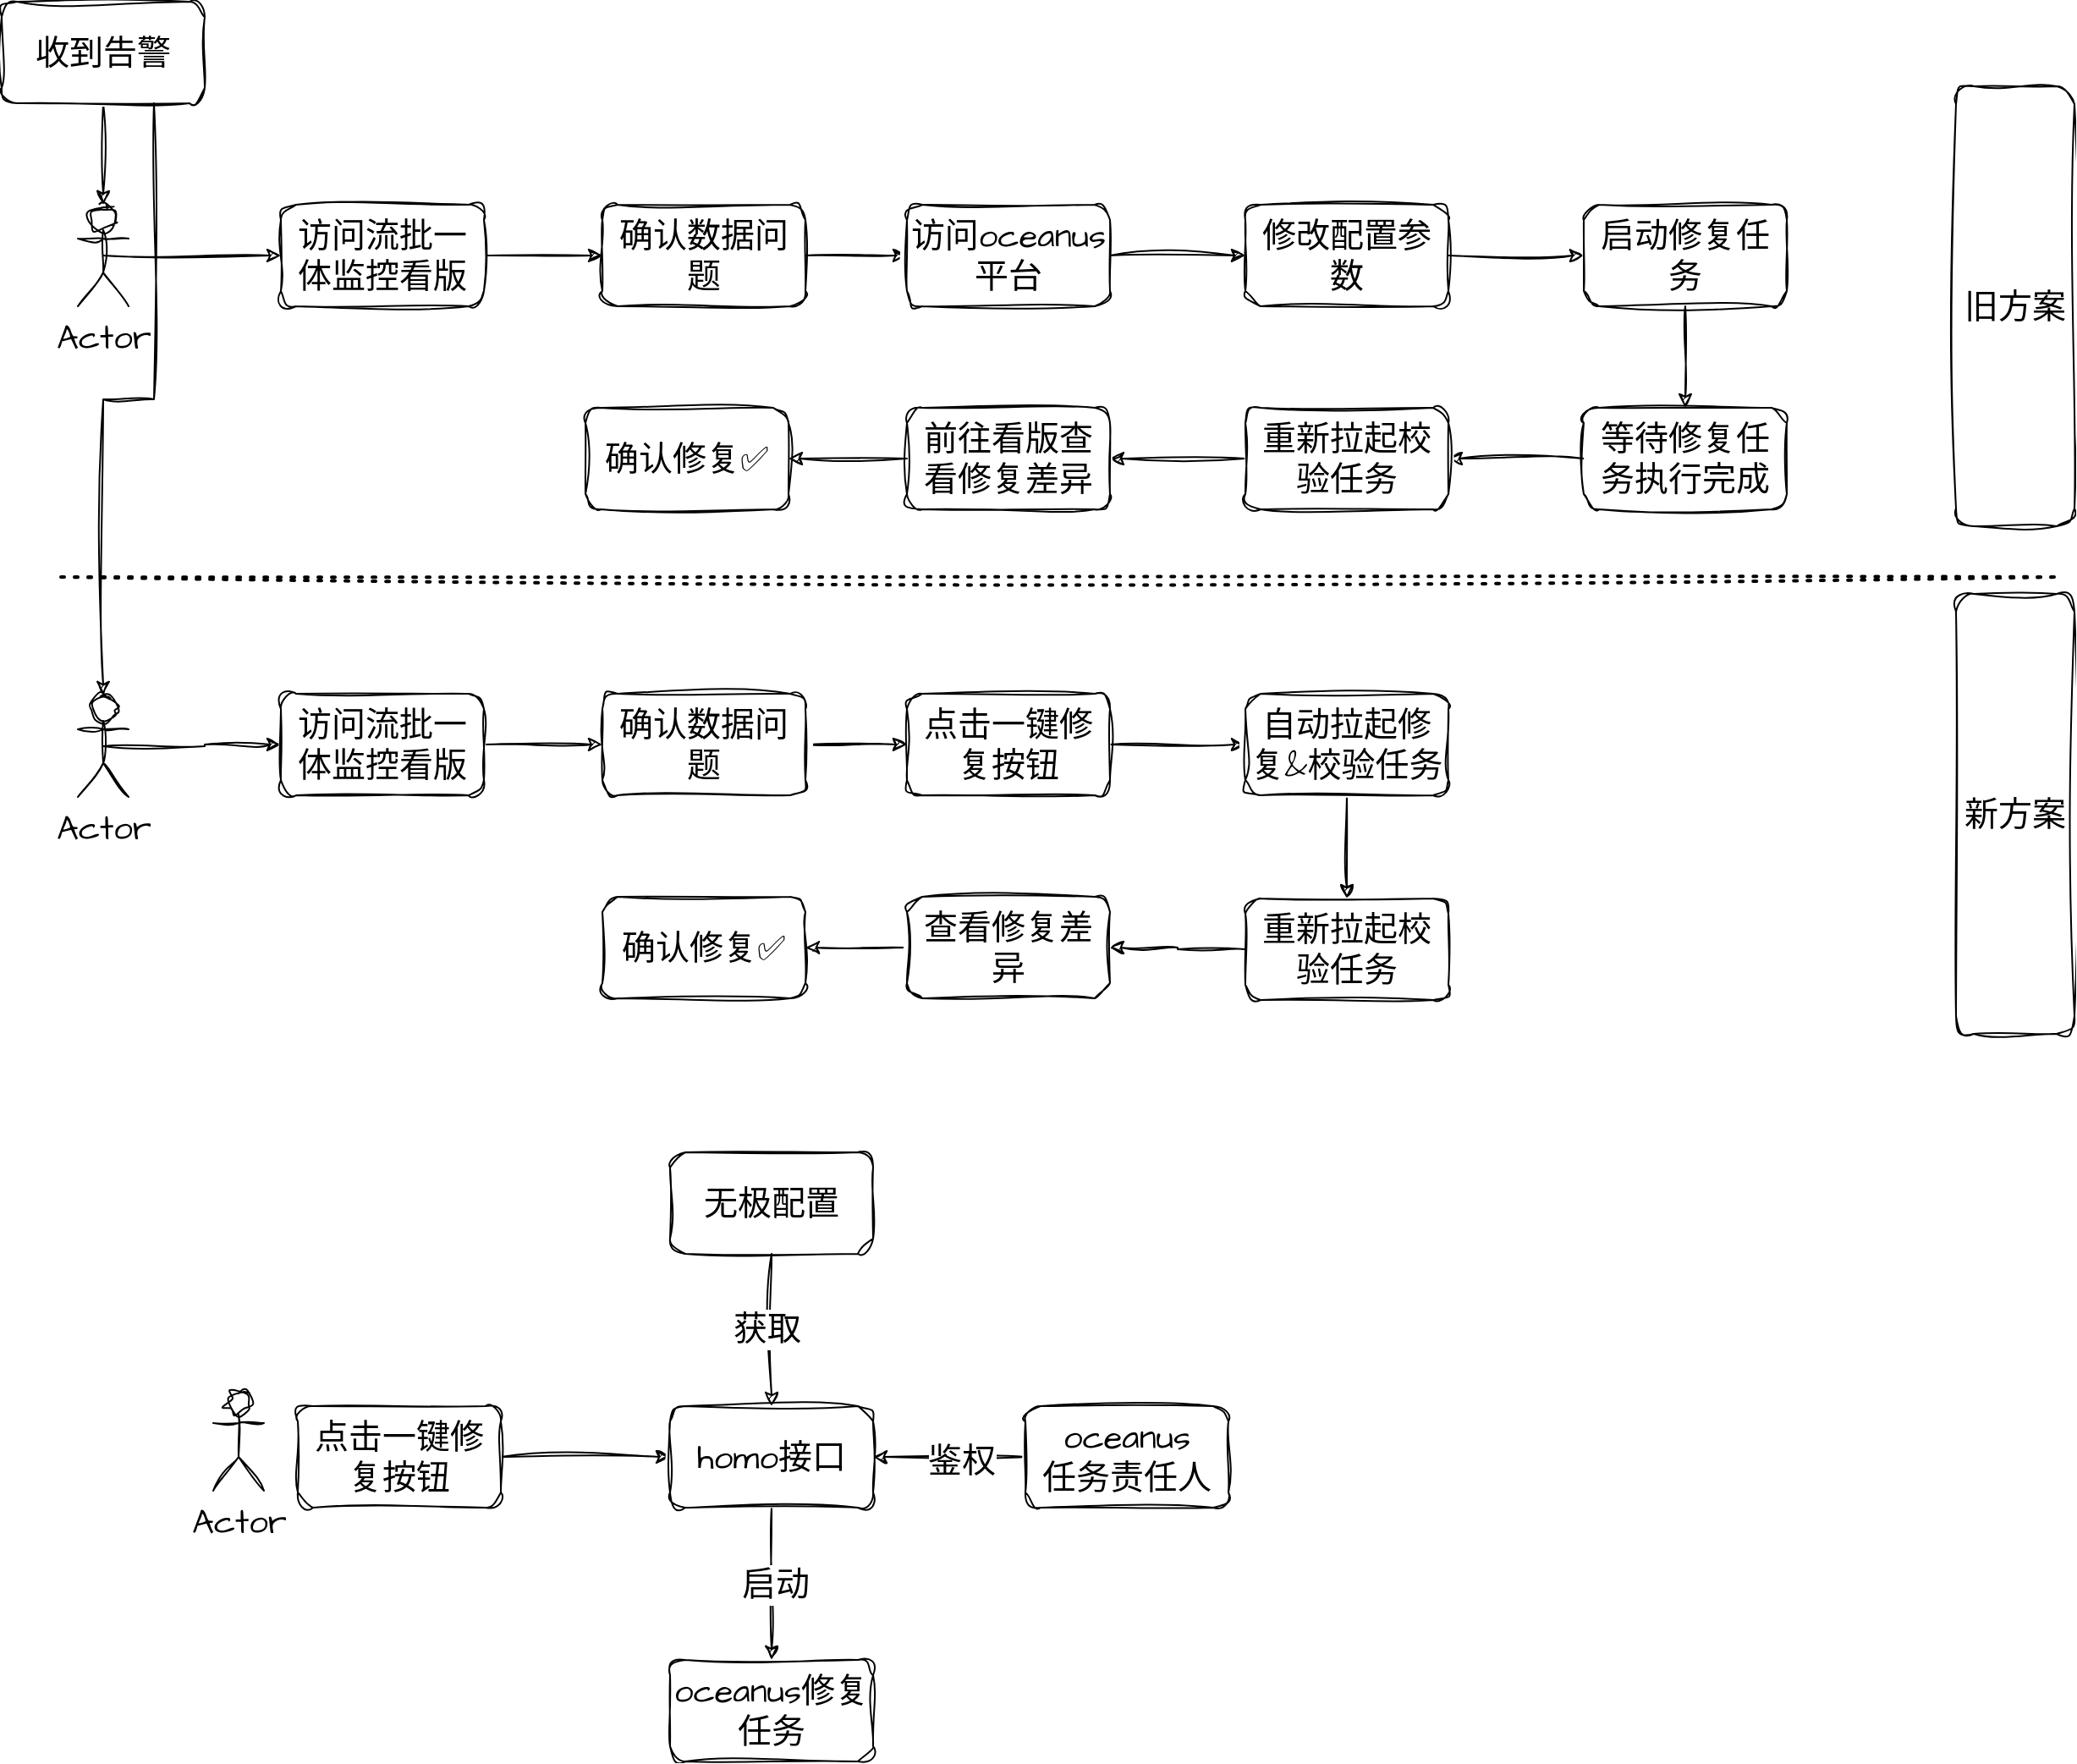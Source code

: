 <mxfile version="22.1.0" type="github">
  <diagram name="第 1 页" id="TQEL2tQDjQeKKQsluZ9l">
    <mxGraphModel dx="1754" dy="956" grid="1" gridSize="10" guides="1" tooltips="1" connect="1" arrows="1" fold="1" page="1" pageScale="1" pageWidth="827" pageHeight="1169" math="0" shadow="0">
      <root>
        <mxCell id="0" />
        <mxCell id="1" parent="0" />
        <mxCell id="3MJ8_XQxyOGIcYYKC2xZ-53" style="edgeStyle=orthogonalEdgeStyle;rounded=0;sketch=1;hachureGap=4;jiggle=2;curveFitting=1;orthogonalLoop=1;jettySize=auto;html=1;exitX=0.5;exitY=0.5;exitDx=0;exitDy=0;exitPerimeter=0;fontFamily=Architects Daughter;fontSource=https%3A%2F%2Ffonts.googleapis.com%2Fcss%3Ffamily%3DArchitects%2BDaughter;fontSize=16;" parent="1" source="3MJ8_XQxyOGIcYYKC2xZ-1" target="3MJ8_XQxyOGIcYYKC2xZ-5" edge="1">
          <mxGeometry relative="1" as="geometry" />
        </mxCell>
        <mxCell id="3MJ8_XQxyOGIcYYKC2xZ-1" value="Actor" style="shape=umlActor;verticalLabelPosition=bottom;verticalAlign=top;html=1;outlineConnect=0;sketch=1;hachureGap=4;jiggle=2;curveFitting=1;fontFamily=Architects Daughter;fontSource=https%3A%2F%2Ffonts.googleapis.com%2Fcss%3Ffamily%3DArchitects%2BDaughter;fontSize=20;" parent="1" vertex="1">
          <mxGeometry x="80" y="220" width="30" height="60" as="geometry" />
        </mxCell>
        <mxCell id="3MJ8_XQxyOGIcYYKC2xZ-9" value="" style="edgeStyle=orthogonalEdgeStyle;rounded=0;sketch=1;hachureGap=4;jiggle=2;curveFitting=1;orthogonalLoop=1;jettySize=auto;html=1;fontFamily=Architects Daughter;fontSource=https%3A%2F%2Ffonts.googleapis.com%2Fcss%3Ffamily%3DArchitects%2BDaughter;fontSize=16;" parent="1" source="3MJ8_XQxyOGIcYYKC2xZ-2" target="3MJ8_XQxyOGIcYYKC2xZ-1" edge="1">
          <mxGeometry relative="1" as="geometry" />
        </mxCell>
        <mxCell id="3MJ8_XQxyOGIcYYKC2xZ-2" value="收到告警" style="rounded=1;whiteSpace=wrap;html=1;sketch=1;hachureGap=4;jiggle=2;curveFitting=1;fontFamily=Architects Daughter;fontSource=https%3A%2F%2Ffonts.googleapis.com%2Fcss%3Ffamily%3DArchitects%2BDaughter;fontSize=20;" parent="1" vertex="1">
          <mxGeometry x="35" y="100" width="120" height="60" as="geometry" />
        </mxCell>
        <mxCell id="3MJ8_XQxyOGIcYYKC2xZ-10" value="" style="edgeStyle=orthogonalEdgeStyle;rounded=0;sketch=1;hachureGap=4;jiggle=2;curveFitting=1;orthogonalLoop=1;jettySize=auto;html=1;fontFamily=Architects Daughter;fontSource=https%3A%2F%2Ffonts.googleapis.com%2Fcss%3Ffamily%3DArchitects%2BDaughter;fontSize=16;" parent="1" source="3MJ8_XQxyOGIcYYKC2xZ-5" target="3MJ8_XQxyOGIcYYKC2xZ-6" edge="1">
          <mxGeometry relative="1" as="geometry" />
        </mxCell>
        <mxCell id="3MJ8_XQxyOGIcYYKC2xZ-5" value="访问流批一体监控看版" style="rounded=1;whiteSpace=wrap;html=1;sketch=1;hachureGap=4;jiggle=2;curveFitting=1;fontFamily=Architects Daughter;fontSource=https%3A%2F%2Ffonts.googleapis.com%2Fcss%3Ffamily%3DArchitects%2BDaughter;fontSize=20;" parent="1" vertex="1">
          <mxGeometry x="200" y="220" width="120" height="60" as="geometry" />
        </mxCell>
        <mxCell id="3MJ8_XQxyOGIcYYKC2xZ-11" value="" style="edgeStyle=orthogonalEdgeStyle;rounded=0;sketch=1;hachureGap=4;jiggle=2;curveFitting=1;orthogonalLoop=1;jettySize=auto;html=1;fontFamily=Architects Daughter;fontSource=https%3A%2F%2Ffonts.googleapis.com%2Fcss%3Ffamily%3DArchitects%2BDaughter;fontSize=16;" parent="1" source="3MJ8_XQxyOGIcYYKC2xZ-6" target="3MJ8_XQxyOGIcYYKC2xZ-7" edge="1">
          <mxGeometry relative="1" as="geometry" />
        </mxCell>
        <mxCell id="3MJ8_XQxyOGIcYYKC2xZ-6" value="确认数据问题" style="rounded=1;whiteSpace=wrap;html=1;sketch=1;hachureGap=4;jiggle=2;curveFitting=1;fontFamily=Architects Daughter;fontSource=https%3A%2F%2Ffonts.googleapis.com%2Fcss%3Ffamily%3DArchitects%2BDaughter;fontSize=20;" parent="1" vertex="1">
          <mxGeometry x="390" y="220" width="120" height="60" as="geometry" />
        </mxCell>
        <mxCell id="3MJ8_XQxyOGIcYYKC2xZ-12" value="" style="edgeStyle=orthogonalEdgeStyle;rounded=0;sketch=1;hachureGap=4;jiggle=2;curveFitting=1;orthogonalLoop=1;jettySize=auto;html=1;fontFamily=Architects Daughter;fontSource=https%3A%2F%2Ffonts.googleapis.com%2Fcss%3Ffamily%3DArchitects%2BDaughter;fontSize=16;" parent="1" source="3MJ8_XQxyOGIcYYKC2xZ-7" target="3MJ8_XQxyOGIcYYKC2xZ-8" edge="1">
          <mxGeometry relative="1" as="geometry" />
        </mxCell>
        <mxCell id="3MJ8_XQxyOGIcYYKC2xZ-7" value="访问oceanus平台" style="rounded=1;whiteSpace=wrap;html=1;sketch=1;hachureGap=4;jiggle=2;curveFitting=1;fontFamily=Architects Daughter;fontSource=https%3A%2F%2Ffonts.googleapis.com%2Fcss%3Ffamily%3DArchitects%2BDaughter;fontSize=20;" parent="1" vertex="1">
          <mxGeometry x="570" y="220" width="120" height="60" as="geometry" />
        </mxCell>
        <mxCell id="3MJ8_XQxyOGIcYYKC2xZ-14" value="" style="edgeStyle=orthogonalEdgeStyle;rounded=0;sketch=1;hachureGap=4;jiggle=2;curveFitting=1;orthogonalLoop=1;jettySize=auto;html=1;fontFamily=Architects Daughter;fontSource=https%3A%2F%2Ffonts.googleapis.com%2Fcss%3Ffamily%3DArchitects%2BDaughter;fontSize=16;" parent="1" source="3MJ8_XQxyOGIcYYKC2xZ-8" target="3MJ8_XQxyOGIcYYKC2xZ-13" edge="1">
          <mxGeometry relative="1" as="geometry" />
        </mxCell>
        <mxCell id="3MJ8_XQxyOGIcYYKC2xZ-8" value="修改配置参数" style="rounded=1;whiteSpace=wrap;html=1;sketch=1;hachureGap=4;jiggle=2;curveFitting=1;fontFamily=Architects Daughter;fontSource=https%3A%2F%2Ffonts.googleapis.com%2Fcss%3Ffamily%3DArchitects%2BDaughter;fontSize=20;" parent="1" vertex="1">
          <mxGeometry x="770" y="220" width="120" height="60" as="geometry" />
        </mxCell>
        <mxCell id="3MJ8_XQxyOGIcYYKC2xZ-16" value="" style="edgeStyle=orthogonalEdgeStyle;rounded=0;sketch=1;hachureGap=4;jiggle=2;curveFitting=1;orthogonalLoop=1;jettySize=auto;html=1;fontFamily=Architects Daughter;fontSource=https%3A%2F%2Ffonts.googleapis.com%2Fcss%3Ffamily%3DArchitects%2BDaughter;fontSize=16;" parent="1" source="3MJ8_XQxyOGIcYYKC2xZ-13" target="3MJ8_XQxyOGIcYYKC2xZ-15" edge="1">
          <mxGeometry relative="1" as="geometry" />
        </mxCell>
        <mxCell id="3MJ8_XQxyOGIcYYKC2xZ-13" value="启动修复任务" style="rounded=1;whiteSpace=wrap;html=1;sketch=1;hachureGap=4;jiggle=2;curveFitting=1;fontFamily=Architects Daughter;fontSource=https%3A%2F%2Ffonts.googleapis.com%2Fcss%3Ffamily%3DArchitects%2BDaughter;fontSize=20;" parent="1" vertex="1">
          <mxGeometry x="970" y="220" width="120" height="60" as="geometry" />
        </mxCell>
        <mxCell id="3MJ8_XQxyOGIcYYKC2xZ-25" value="" style="edgeStyle=orthogonalEdgeStyle;rounded=0;sketch=1;hachureGap=4;jiggle=2;curveFitting=1;orthogonalLoop=1;jettySize=auto;html=1;fontFamily=Architects Daughter;fontSource=https%3A%2F%2Ffonts.googleapis.com%2Fcss%3Ffamily%3DArchitects%2BDaughter;fontSize=16;" parent="1" source="3MJ8_XQxyOGIcYYKC2xZ-15" target="3MJ8_XQxyOGIcYYKC2xZ-23" edge="1">
          <mxGeometry relative="1" as="geometry" />
        </mxCell>
        <mxCell id="3MJ8_XQxyOGIcYYKC2xZ-15" value="等待修复任务执行完成" style="rounded=1;whiteSpace=wrap;html=1;sketch=1;hachureGap=4;jiggle=2;curveFitting=1;fontFamily=Architects Daughter;fontSource=https%3A%2F%2Ffonts.googleapis.com%2Fcss%3Ffamily%3DArchitects%2BDaughter;fontSize=20;" parent="1" vertex="1">
          <mxGeometry x="970" y="340" width="120" height="60" as="geometry" />
        </mxCell>
        <mxCell id="3MJ8_XQxyOGIcYYKC2xZ-17" value="确认修复✅" style="rounded=1;whiteSpace=wrap;html=1;sketch=1;hachureGap=4;jiggle=2;curveFitting=1;fontFamily=Architects Daughter;fontSource=https%3A%2F%2Ffonts.googleapis.com%2Fcss%3Ffamily%3DArchitects%2BDaughter;fontSize=20;" parent="1" vertex="1">
          <mxGeometry x="380" y="340" width="120" height="60" as="geometry" />
        </mxCell>
        <mxCell id="3MJ8_XQxyOGIcYYKC2xZ-55" style="edgeStyle=orthogonalEdgeStyle;rounded=0;sketch=1;hachureGap=4;jiggle=2;curveFitting=1;orthogonalLoop=1;jettySize=auto;html=1;exitX=0.5;exitY=0.5;exitDx=0;exitDy=0;exitPerimeter=0;entryX=0;entryY=0.5;entryDx=0;entryDy=0;fontFamily=Architects Daughter;fontSource=https%3A%2F%2Ffonts.googleapis.com%2Fcss%3Ffamily%3DArchitects%2BDaughter;fontSize=16;" parent="1" source="3MJ8_XQxyOGIcYYKC2xZ-21" target="3MJ8_XQxyOGIcYYKC2xZ-36" edge="1">
          <mxGeometry relative="1" as="geometry" />
        </mxCell>
        <mxCell id="3MJ8_XQxyOGIcYYKC2xZ-21" value="Actor" style="shape=umlActor;verticalLabelPosition=bottom;verticalAlign=top;html=1;outlineConnect=0;sketch=1;hachureGap=4;jiggle=2;curveFitting=1;fontFamily=Architects Daughter;fontSource=https%3A%2F%2Ffonts.googleapis.com%2Fcss%3Ffamily%3DArchitects%2BDaughter;fontSize=20;" parent="1" vertex="1">
          <mxGeometry x="80" y="510" width="30" height="60" as="geometry" />
        </mxCell>
        <mxCell id="3MJ8_XQxyOGIcYYKC2xZ-26" value="" style="edgeStyle=orthogonalEdgeStyle;rounded=0;sketch=1;hachureGap=4;jiggle=2;curveFitting=1;orthogonalLoop=1;jettySize=auto;html=1;fontFamily=Architects Daughter;fontSource=https%3A%2F%2Ffonts.googleapis.com%2Fcss%3Ffamily%3DArchitects%2BDaughter;fontSize=16;" parent="1" source="3MJ8_XQxyOGIcYYKC2xZ-23" target="3MJ8_XQxyOGIcYYKC2xZ-24" edge="1">
          <mxGeometry relative="1" as="geometry" />
        </mxCell>
        <mxCell id="3MJ8_XQxyOGIcYYKC2xZ-23" value="重新拉起校验任务" style="rounded=1;whiteSpace=wrap;html=1;sketch=1;hachureGap=4;jiggle=2;curveFitting=1;fontFamily=Architects Daughter;fontSource=https%3A%2F%2Ffonts.googleapis.com%2Fcss%3Ffamily%3DArchitects%2BDaughter;fontSize=20;" parent="1" vertex="1">
          <mxGeometry x="770" y="340" width="120" height="60" as="geometry" />
        </mxCell>
        <mxCell id="3MJ8_XQxyOGIcYYKC2xZ-27" value="" style="edgeStyle=orthogonalEdgeStyle;rounded=0;sketch=1;hachureGap=4;jiggle=2;curveFitting=1;orthogonalLoop=1;jettySize=auto;html=1;fontFamily=Architects Daughter;fontSource=https%3A%2F%2Ffonts.googleapis.com%2Fcss%3Ffamily%3DArchitects%2BDaughter;fontSize=16;" parent="1" source="3MJ8_XQxyOGIcYYKC2xZ-24" target="3MJ8_XQxyOGIcYYKC2xZ-17" edge="1">
          <mxGeometry relative="1" as="geometry" />
        </mxCell>
        <mxCell id="3MJ8_XQxyOGIcYYKC2xZ-24" value="前往看版查看修复差异" style="rounded=1;whiteSpace=wrap;html=1;sketch=1;hachureGap=4;jiggle=2;curveFitting=1;fontFamily=Architects Daughter;fontSource=https%3A%2F%2Ffonts.googleapis.com%2Fcss%3Ffamily%3DArchitects%2BDaughter;fontSize=20;" parent="1" vertex="1">
          <mxGeometry x="570" y="340" width="120" height="60" as="geometry" />
        </mxCell>
        <mxCell id="3MJ8_XQxyOGIcYYKC2xZ-34" style="edgeStyle=orthogonalEdgeStyle;rounded=0;sketch=1;hachureGap=4;jiggle=2;curveFitting=1;orthogonalLoop=1;jettySize=auto;html=1;exitX=0.75;exitY=1;exitDx=0;exitDy=0;entryX=0.5;entryY=0;entryDx=0;entryDy=0;entryPerimeter=0;fontFamily=Architects Daughter;fontSource=https%3A%2F%2Ffonts.googleapis.com%2Fcss%3Ffamily%3DArchitects%2BDaughter;fontSize=16;" parent="1" source="3MJ8_XQxyOGIcYYKC2xZ-2" target="3MJ8_XQxyOGIcYYKC2xZ-21" edge="1">
          <mxGeometry relative="1" as="geometry" />
        </mxCell>
        <mxCell id="3MJ8_XQxyOGIcYYKC2xZ-35" value="" style="edgeStyle=orthogonalEdgeStyle;rounded=0;sketch=1;hachureGap=4;jiggle=2;curveFitting=1;orthogonalLoop=1;jettySize=auto;html=1;fontFamily=Architects Daughter;fontSource=https%3A%2F%2Ffonts.googleapis.com%2Fcss%3Ffamily%3DArchitects%2BDaughter;fontSize=16;" parent="1" source="3MJ8_XQxyOGIcYYKC2xZ-36" target="3MJ8_XQxyOGIcYYKC2xZ-38" edge="1">
          <mxGeometry relative="1" as="geometry" />
        </mxCell>
        <mxCell id="3MJ8_XQxyOGIcYYKC2xZ-36" value="访问流批一体监控看版" style="rounded=1;whiteSpace=wrap;html=1;sketch=1;hachureGap=4;jiggle=2;curveFitting=1;fontFamily=Architects Daughter;fontSource=https%3A%2F%2Ffonts.googleapis.com%2Fcss%3Ffamily%3DArchitects%2BDaughter;fontSize=20;" parent="1" vertex="1">
          <mxGeometry x="200" y="509" width="120" height="60" as="geometry" />
        </mxCell>
        <mxCell id="3MJ8_XQxyOGIcYYKC2xZ-37" value="" style="edgeStyle=orthogonalEdgeStyle;rounded=0;sketch=1;hachureGap=4;jiggle=2;curveFitting=1;orthogonalLoop=1;jettySize=auto;html=1;fontFamily=Architects Daughter;fontSource=https%3A%2F%2Ffonts.googleapis.com%2Fcss%3Ffamily%3DArchitects%2BDaughter;fontSize=16;" parent="1" source="3MJ8_XQxyOGIcYYKC2xZ-38" target="3MJ8_XQxyOGIcYYKC2xZ-40" edge="1">
          <mxGeometry relative="1" as="geometry" />
        </mxCell>
        <mxCell id="3MJ8_XQxyOGIcYYKC2xZ-38" value="确认数据问题" style="rounded=1;whiteSpace=wrap;html=1;sketch=1;hachureGap=4;jiggle=2;curveFitting=1;fontFamily=Architects Daughter;fontSource=https%3A%2F%2Ffonts.googleapis.com%2Fcss%3Ffamily%3DArchitects%2BDaughter;fontSize=20;" parent="1" vertex="1">
          <mxGeometry x="390" y="509" width="120" height="60" as="geometry" />
        </mxCell>
        <mxCell id="3MJ8_XQxyOGIcYYKC2xZ-39" value="" style="edgeStyle=orthogonalEdgeStyle;rounded=0;sketch=1;hachureGap=4;jiggle=2;curveFitting=1;orthogonalLoop=1;jettySize=auto;html=1;fontFamily=Architects Daughter;fontSource=https%3A%2F%2Ffonts.googleapis.com%2Fcss%3Ffamily%3DArchitects%2BDaughter;fontSize=16;" parent="1" source="3MJ8_XQxyOGIcYYKC2xZ-40" target="3MJ8_XQxyOGIcYYKC2xZ-42" edge="1">
          <mxGeometry relative="1" as="geometry" />
        </mxCell>
        <mxCell id="3MJ8_XQxyOGIcYYKC2xZ-40" value="点击一键修复按钮" style="rounded=1;whiteSpace=wrap;html=1;sketch=1;hachureGap=4;jiggle=2;curveFitting=1;fontFamily=Architects Daughter;fontSource=https%3A%2F%2Ffonts.googleapis.com%2Fcss%3Ffamily%3DArchitects%2BDaughter;fontSize=20;" parent="1" vertex="1">
          <mxGeometry x="570" y="509" width="120" height="60" as="geometry" />
        </mxCell>
        <mxCell id="IZcwnMjonHAYXcCHMbNp-56" value="" style="edgeStyle=orthogonalEdgeStyle;rounded=0;sketch=1;hachureGap=4;jiggle=2;curveFitting=1;orthogonalLoop=1;jettySize=auto;html=1;fontFamily=Architects Daughter;fontSource=https%3A%2F%2Ffonts.googleapis.com%2Fcss%3Ffamily%3DArchitects%2BDaughter;fontSize=16;" edge="1" parent="1" source="3MJ8_XQxyOGIcYYKC2xZ-42" target="IZcwnMjonHAYXcCHMbNp-55">
          <mxGeometry relative="1" as="geometry" />
        </mxCell>
        <mxCell id="3MJ8_XQxyOGIcYYKC2xZ-42" value="自动拉起修复&amp;amp;校验任务" style="rounded=1;whiteSpace=wrap;html=1;sketch=1;hachureGap=4;jiggle=2;curveFitting=1;fontFamily=Architects Daughter;fontSource=https%3A%2F%2Ffonts.googleapis.com%2Fcss%3Ffamily%3DArchitects%2BDaughter;fontSize=20;" parent="1" vertex="1">
          <mxGeometry x="770" y="509" width="120" height="60" as="geometry" />
        </mxCell>
        <mxCell id="3MJ8_XQxyOGIcYYKC2xZ-47" value="确认修复✅" style="rounded=1;whiteSpace=wrap;html=1;sketch=1;hachureGap=4;jiggle=2;curveFitting=1;fontFamily=Architects Daughter;fontSource=https%3A%2F%2Ffonts.googleapis.com%2Fcss%3Ffamily%3DArchitects%2BDaughter;fontSize=20;" parent="1" vertex="1">
          <mxGeometry x="390" y="629" width="120" height="60" as="geometry" />
        </mxCell>
        <mxCell id="3MJ8_XQxyOGIcYYKC2xZ-50" value="" style="edgeStyle=orthogonalEdgeStyle;rounded=0;sketch=1;hachureGap=4;jiggle=2;curveFitting=1;orthogonalLoop=1;jettySize=auto;html=1;fontFamily=Architects Daughter;fontSource=https%3A%2F%2Ffonts.googleapis.com%2Fcss%3Ffamily%3DArchitects%2BDaughter;fontSize=16;" parent="1" source="3MJ8_XQxyOGIcYYKC2xZ-51" target="3MJ8_XQxyOGIcYYKC2xZ-47" edge="1">
          <mxGeometry relative="1" as="geometry" />
        </mxCell>
        <mxCell id="3MJ8_XQxyOGIcYYKC2xZ-51" value="查看修复差异" style="rounded=1;whiteSpace=wrap;html=1;sketch=1;hachureGap=4;jiggle=2;curveFitting=1;fontFamily=Architects Daughter;fontSource=https%3A%2F%2Ffonts.googleapis.com%2Fcss%3Ffamily%3DArchitects%2BDaughter;fontSize=20;" parent="1" vertex="1">
          <mxGeometry x="570" y="629" width="120" height="60" as="geometry" />
        </mxCell>
        <mxCell id="3MJ8_XQxyOGIcYYKC2xZ-52" value="" style="endArrow=none;dashed=1;html=1;dashPattern=1 3;strokeWidth=2;rounded=0;sketch=1;hachureGap=4;jiggle=2;curveFitting=1;fontFamily=Architects Daughter;fontSource=https%3A%2F%2Ffonts.googleapis.com%2Fcss%3Ffamily%3DArchitects%2BDaughter;fontSize=16;" parent="1" edge="1">
          <mxGeometry width="50" height="50" relative="1" as="geometry">
            <mxPoint x="70" y="440" as="sourcePoint" />
            <mxPoint x="1250" y="440" as="targetPoint" />
          </mxGeometry>
        </mxCell>
        <mxCell id="IZcwnMjonHAYXcCHMbNp-48" value="" style="edgeStyle=orthogonalEdgeStyle;rounded=0;sketch=1;hachureGap=4;jiggle=2;curveFitting=1;orthogonalLoop=1;jettySize=auto;html=1;fontFamily=Architects Daughter;fontSource=https%3A%2F%2Ffonts.googleapis.com%2Fcss%3Ffamily%3DArchitects%2BDaughter;fontSize=16;" edge="1" parent="1" source="IZcwnMjonHAYXcCHMbNp-1" target="IZcwnMjonHAYXcCHMbNp-46">
          <mxGeometry relative="1" as="geometry" />
        </mxCell>
        <mxCell id="IZcwnMjonHAYXcCHMbNp-1" value="点击一键修复按钮" style="rounded=1;whiteSpace=wrap;html=1;sketch=1;hachureGap=4;jiggle=2;curveFitting=1;fontFamily=Architects Daughter;fontSource=https%3A%2F%2Ffonts.googleapis.com%2Fcss%3Ffamily%3DArchitects%2BDaughter;fontSize=20;" vertex="1" parent="1">
          <mxGeometry x="210" y="930" width="120" height="60" as="geometry" />
        </mxCell>
        <mxCell id="IZcwnMjonHAYXcCHMbNp-5" value="Actor" style="shape=umlActor;verticalLabelPosition=bottom;verticalAlign=top;html=1;outlineConnect=0;sketch=1;hachureGap=4;jiggle=2;curveFitting=1;fontFamily=Architects Daughter;fontSource=https%3A%2F%2Ffonts.googleapis.com%2Fcss%3Ffamily%3DArchitects%2BDaughter;fontSize=20;" vertex="1" parent="1">
          <mxGeometry x="160" y="920" width="30" height="60" as="geometry" />
        </mxCell>
        <mxCell id="IZcwnMjonHAYXcCHMbNp-51" value="" style="edgeStyle=orthogonalEdgeStyle;rounded=0;sketch=1;hachureGap=4;jiggle=2;curveFitting=1;orthogonalLoop=1;jettySize=auto;html=1;fontFamily=Architects Daughter;fontSource=https%3A%2F%2Ffonts.googleapis.com%2Fcss%3Ffamily%3DArchitects%2BDaughter;fontSize=16;" edge="1" parent="1" source="IZcwnMjonHAYXcCHMbNp-38" target="IZcwnMjonHAYXcCHMbNp-46">
          <mxGeometry relative="1" as="geometry" />
        </mxCell>
        <mxCell id="IZcwnMjonHAYXcCHMbNp-52" value="鉴权" style="edgeLabel;html=1;align=center;verticalAlign=middle;resizable=0;points=[];fontSize=20;fontFamily=Architects Daughter;" vertex="1" connectable="0" parent="IZcwnMjonHAYXcCHMbNp-51">
          <mxGeometry x="-0.156" y="2" relative="1" as="geometry">
            <mxPoint as="offset" />
          </mxGeometry>
        </mxCell>
        <mxCell id="IZcwnMjonHAYXcCHMbNp-38" value="oceanus&lt;br style=&quot;border-color: var(--border-color);&quot;&gt;任务责任人" style="rounded=1;whiteSpace=wrap;html=1;sketch=1;hachureGap=4;jiggle=2;curveFitting=1;fontFamily=Architects Daughter;fontSource=https%3A%2F%2Ffonts.googleapis.com%2Fcss%3Ffamily%3DArchitects%2BDaughter;fontSize=20;" vertex="1" parent="1">
          <mxGeometry x="640" y="930" width="120" height="60" as="geometry" />
        </mxCell>
        <mxCell id="IZcwnMjonHAYXcCHMbNp-47" value="" style="edgeStyle=orthogonalEdgeStyle;rounded=0;sketch=1;hachureGap=4;jiggle=2;curveFitting=1;orthogonalLoop=1;jettySize=auto;html=1;fontFamily=Architects Daughter;fontSource=https%3A%2F%2Ffonts.googleapis.com%2Fcss%3Ffamily%3DArchitects%2BDaughter;fontSize=16;" edge="1" parent="1" source="IZcwnMjonHAYXcCHMbNp-39" target="IZcwnMjonHAYXcCHMbNp-46">
          <mxGeometry relative="1" as="geometry" />
        </mxCell>
        <mxCell id="IZcwnMjonHAYXcCHMbNp-49" value="获取" style="edgeLabel;html=1;align=center;verticalAlign=middle;resizable=0;points=[];fontSize=20;fontFamily=Architects Daughter;" vertex="1" connectable="0" parent="IZcwnMjonHAYXcCHMbNp-47">
          <mxGeometry x="-0.033" y="-3" relative="1" as="geometry">
            <mxPoint as="offset" />
          </mxGeometry>
        </mxCell>
        <mxCell id="IZcwnMjonHAYXcCHMbNp-39" value="无极配置" style="rounded=1;whiteSpace=wrap;html=1;sketch=1;hachureGap=4;jiggle=2;curveFitting=1;fontFamily=Architects Daughter;fontSource=https%3A%2F%2Ffonts.googleapis.com%2Fcss%3Ffamily%3DArchitects%2BDaughter;fontSize=20;" vertex="1" parent="1">
          <mxGeometry x="430" y="780" width="120" height="60" as="geometry" />
        </mxCell>
        <mxCell id="IZcwnMjonHAYXcCHMbNp-45" value="oceanus修复任务" style="rounded=1;whiteSpace=wrap;html=1;sketch=1;hachureGap=4;jiggle=2;curveFitting=1;fontFamily=Architects Daughter;fontSource=https%3A%2F%2Ffonts.googleapis.com%2Fcss%3Ffamily%3DArchitects%2BDaughter;fontSize=20;" vertex="1" parent="1">
          <mxGeometry x="430" y="1080" width="120" height="60" as="geometry" />
        </mxCell>
        <mxCell id="IZcwnMjonHAYXcCHMbNp-53" value="" style="edgeStyle=orthogonalEdgeStyle;rounded=0;sketch=1;hachureGap=4;jiggle=2;curveFitting=1;orthogonalLoop=1;jettySize=auto;html=1;fontFamily=Architects Daughter;fontSource=https%3A%2F%2Ffonts.googleapis.com%2Fcss%3Ffamily%3DArchitects%2BDaughter;fontSize=16;" edge="1" parent="1" source="IZcwnMjonHAYXcCHMbNp-46" target="IZcwnMjonHAYXcCHMbNp-45">
          <mxGeometry relative="1" as="geometry" />
        </mxCell>
        <mxCell id="IZcwnMjonHAYXcCHMbNp-54" value="启动" style="edgeLabel;html=1;align=center;verticalAlign=middle;resizable=0;points=[];fontSize=20;fontFamily=Architects Daughter;" vertex="1" connectable="0" parent="IZcwnMjonHAYXcCHMbNp-53">
          <mxGeometry y="2" relative="1" as="geometry">
            <mxPoint as="offset" />
          </mxGeometry>
        </mxCell>
        <mxCell id="IZcwnMjonHAYXcCHMbNp-46" value="homo接口" style="rounded=1;whiteSpace=wrap;html=1;sketch=1;hachureGap=4;jiggle=2;curveFitting=1;fontFamily=Architects Daughter;fontSource=https%3A%2F%2Ffonts.googleapis.com%2Fcss%3Ffamily%3DArchitects%2BDaughter;fontSize=20;" vertex="1" parent="1">
          <mxGeometry x="430" y="930" width="120" height="60" as="geometry" />
        </mxCell>
        <mxCell id="IZcwnMjonHAYXcCHMbNp-57" value="" style="edgeStyle=orthogonalEdgeStyle;rounded=0;sketch=1;hachureGap=4;jiggle=2;curveFitting=1;orthogonalLoop=1;jettySize=auto;html=1;fontFamily=Architects Daughter;fontSource=https%3A%2F%2Ffonts.googleapis.com%2Fcss%3Ffamily%3DArchitects%2BDaughter;fontSize=16;" edge="1" parent="1" source="IZcwnMjonHAYXcCHMbNp-55" target="3MJ8_XQxyOGIcYYKC2xZ-51">
          <mxGeometry relative="1" as="geometry" />
        </mxCell>
        <mxCell id="IZcwnMjonHAYXcCHMbNp-55" value="重新拉起校验任务" style="rounded=1;whiteSpace=wrap;html=1;sketch=1;hachureGap=4;jiggle=2;curveFitting=1;fontFamily=Architects Daughter;fontSource=https%3A%2F%2Ffonts.googleapis.com%2Fcss%3Ffamily%3DArchitects%2BDaughter;fontSize=20;" vertex="1" parent="1">
          <mxGeometry x="770" y="630" width="120" height="60" as="geometry" />
        </mxCell>
        <mxCell id="IZcwnMjonHAYXcCHMbNp-58" value="旧方案" style="rounded=1;whiteSpace=wrap;html=1;sketch=1;hachureGap=4;jiggle=2;curveFitting=1;fontFamily=Architects Daughter;fontSource=https%3A%2F%2Ffonts.googleapis.com%2Fcss%3Ffamily%3DArchitects%2BDaughter;fontSize=20;" vertex="1" parent="1">
          <mxGeometry x="1190" y="150" width="70" height="260" as="geometry" />
        </mxCell>
        <mxCell id="IZcwnMjonHAYXcCHMbNp-59" value="新方案" style="rounded=1;whiteSpace=wrap;html=1;sketch=1;hachureGap=4;jiggle=2;curveFitting=1;fontFamily=Architects Daughter;fontSource=https%3A%2F%2Ffonts.googleapis.com%2Fcss%3Ffamily%3DArchitects%2BDaughter;fontSize=20;" vertex="1" parent="1">
          <mxGeometry x="1190" y="450" width="70" height="260" as="geometry" />
        </mxCell>
      </root>
    </mxGraphModel>
  </diagram>
</mxfile>
